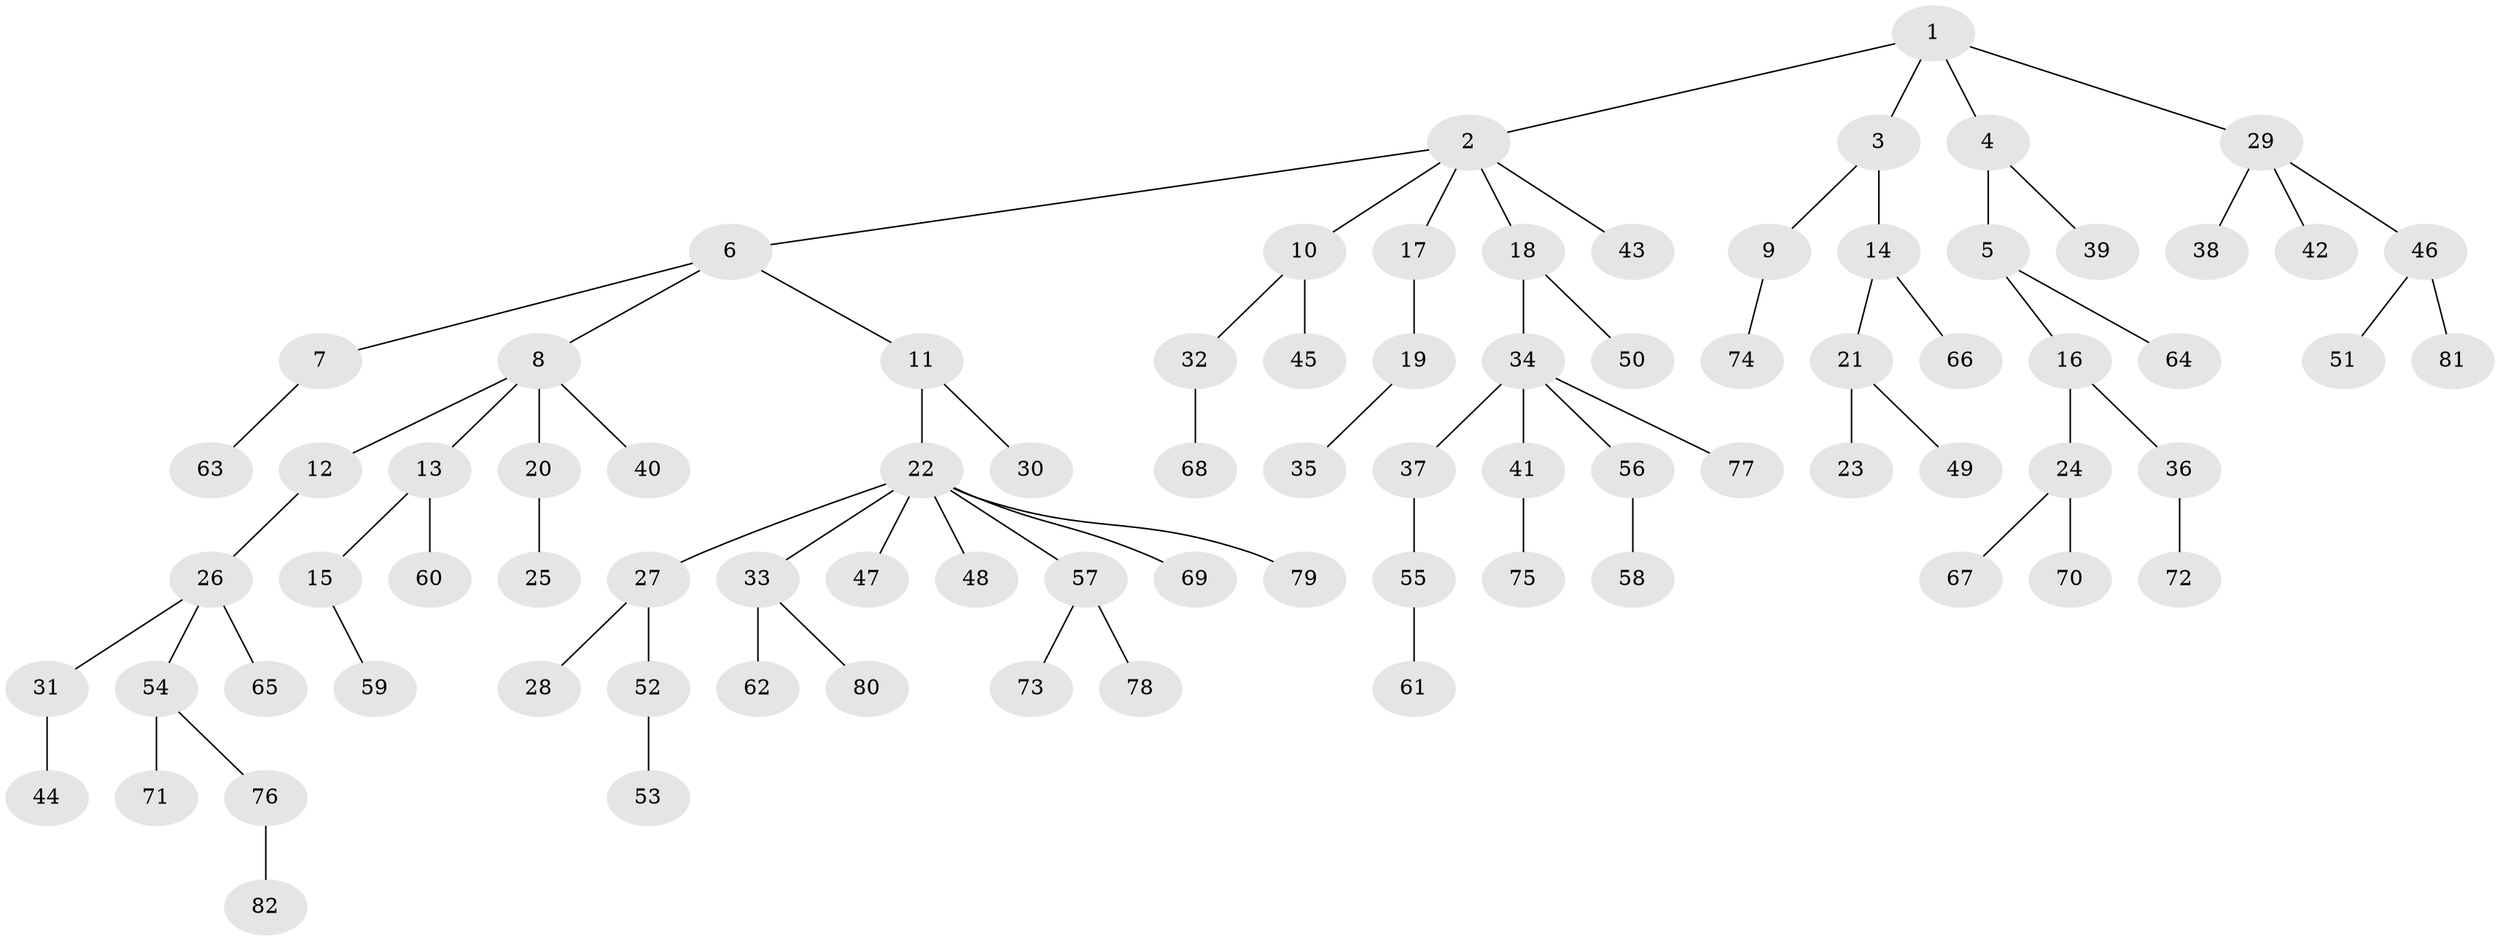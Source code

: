 // Generated by graph-tools (version 1.1) at 2025/26/03/09/25 03:26:29]
// undirected, 82 vertices, 81 edges
graph export_dot {
graph [start="1"]
  node [color=gray90,style=filled];
  1;
  2;
  3;
  4;
  5;
  6;
  7;
  8;
  9;
  10;
  11;
  12;
  13;
  14;
  15;
  16;
  17;
  18;
  19;
  20;
  21;
  22;
  23;
  24;
  25;
  26;
  27;
  28;
  29;
  30;
  31;
  32;
  33;
  34;
  35;
  36;
  37;
  38;
  39;
  40;
  41;
  42;
  43;
  44;
  45;
  46;
  47;
  48;
  49;
  50;
  51;
  52;
  53;
  54;
  55;
  56;
  57;
  58;
  59;
  60;
  61;
  62;
  63;
  64;
  65;
  66;
  67;
  68;
  69;
  70;
  71;
  72;
  73;
  74;
  75;
  76;
  77;
  78;
  79;
  80;
  81;
  82;
  1 -- 2;
  1 -- 3;
  1 -- 4;
  1 -- 29;
  2 -- 6;
  2 -- 10;
  2 -- 17;
  2 -- 18;
  2 -- 43;
  3 -- 9;
  3 -- 14;
  4 -- 5;
  4 -- 39;
  5 -- 16;
  5 -- 64;
  6 -- 7;
  6 -- 8;
  6 -- 11;
  7 -- 63;
  8 -- 12;
  8 -- 13;
  8 -- 20;
  8 -- 40;
  9 -- 74;
  10 -- 32;
  10 -- 45;
  11 -- 22;
  11 -- 30;
  12 -- 26;
  13 -- 15;
  13 -- 60;
  14 -- 21;
  14 -- 66;
  15 -- 59;
  16 -- 24;
  16 -- 36;
  17 -- 19;
  18 -- 34;
  18 -- 50;
  19 -- 35;
  20 -- 25;
  21 -- 23;
  21 -- 49;
  22 -- 27;
  22 -- 33;
  22 -- 47;
  22 -- 48;
  22 -- 57;
  22 -- 69;
  22 -- 79;
  24 -- 67;
  24 -- 70;
  26 -- 31;
  26 -- 54;
  26 -- 65;
  27 -- 28;
  27 -- 52;
  29 -- 38;
  29 -- 42;
  29 -- 46;
  31 -- 44;
  32 -- 68;
  33 -- 62;
  33 -- 80;
  34 -- 37;
  34 -- 41;
  34 -- 56;
  34 -- 77;
  36 -- 72;
  37 -- 55;
  41 -- 75;
  46 -- 51;
  46 -- 81;
  52 -- 53;
  54 -- 71;
  54 -- 76;
  55 -- 61;
  56 -- 58;
  57 -- 73;
  57 -- 78;
  76 -- 82;
}
